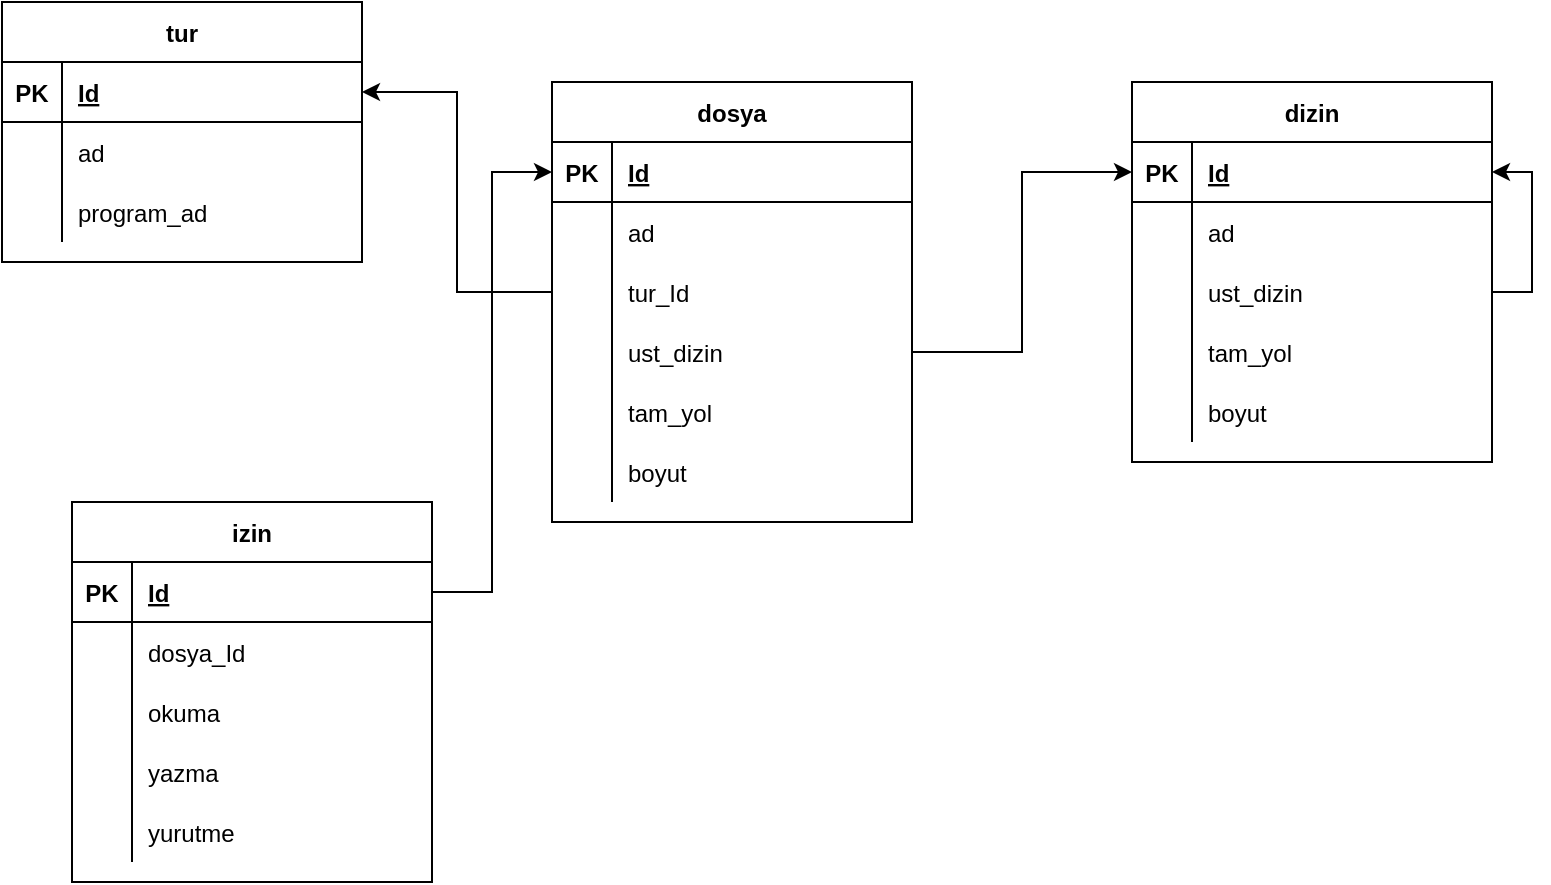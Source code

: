 <mxfile version="14.5.1" type="device"><diagram id="c-xdWrGRSOX-jKux3XmX" name="Page-1"><mxGraphModel dx="1386" dy="824" grid="1" gridSize="10" guides="1" tooltips="1" connect="1" arrows="1" fold="1" page="1" pageScale="1" pageWidth="1600" pageHeight="900" math="0" shadow="0"><root><mxCell id="0"/><mxCell id="1" parent="0"/><mxCell id="PK-Ll8tOthlzsYD9Vwx7-5" value="dosya" style="shape=table;startSize=30;container=1;collapsible=1;childLayout=tableLayout;fixedRows=1;rowLines=0;fontStyle=1;align=center;resizeLast=1;" vertex="1" parent="1"><mxGeometry x="675" y="250" width="180" height="220" as="geometry"/></mxCell><mxCell id="PK-Ll8tOthlzsYD9Vwx7-6" value="" style="shape=partialRectangle;collapsible=0;dropTarget=0;pointerEvents=0;fillColor=none;top=0;left=0;bottom=1;right=0;points=[[0,0.5],[1,0.5]];portConstraint=eastwest;" vertex="1" parent="PK-Ll8tOthlzsYD9Vwx7-5"><mxGeometry y="30" width="180" height="30" as="geometry"/></mxCell><mxCell id="PK-Ll8tOthlzsYD9Vwx7-7" value="PK" style="shape=partialRectangle;connectable=0;fillColor=none;top=0;left=0;bottom=0;right=0;fontStyle=1;overflow=hidden;" vertex="1" parent="PK-Ll8tOthlzsYD9Vwx7-6"><mxGeometry width="30" height="30" as="geometry"/></mxCell><mxCell id="PK-Ll8tOthlzsYD9Vwx7-8" value="Id" style="shape=partialRectangle;connectable=0;fillColor=none;top=0;left=0;bottom=0;right=0;align=left;spacingLeft=6;fontStyle=5;overflow=hidden;" vertex="1" parent="PK-Ll8tOthlzsYD9Vwx7-6"><mxGeometry x="30" width="150" height="30" as="geometry"/></mxCell><mxCell id="PK-Ll8tOthlzsYD9Vwx7-9" value="" style="shape=partialRectangle;collapsible=0;dropTarget=0;pointerEvents=0;fillColor=none;top=0;left=0;bottom=0;right=0;points=[[0,0.5],[1,0.5]];portConstraint=eastwest;" vertex="1" parent="PK-Ll8tOthlzsYD9Vwx7-5"><mxGeometry y="60" width="180" height="30" as="geometry"/></mxCell><mxCell id="PK-Ll8tOthlzsYD9Vwx7-10" value="" style="shape=partialRectangle;connectable=0;fillColor=none;top=0;left=0;bottom=0;right=0;editable=1;overflow=hidden;" vertex="1" parent="PK-Ll8tOthlzsYD9Vwx7-9"><mxGeometry width="30" height="30" as="geometry"/></mxCell><mxCell id="PK-Ll8tOthlzsYD9Vwx7-11" value="ad" style="shape=partialRectangle;connectable=0;fillColor=none;top=0;left=0;bottom=0;right=0;align=left;spacingLeft=6;overflow=hidden;" vertex="1" parent="PK-Ll8tOthlzsYD9Vwx7-9"><mxGeometry x="30" width="150" height="30" as="geometry"/></mxCell><mxCell id="PK-Ll8tOthlzsYD9Vwx7-59" value="" style="shape=partialRectangle;collapsible=0;dropTarget=0;pointerEvents=0;fillColor=none;top=0;left=0;bottom=0;right=0;points=[[0,0.5],[1,0.5]];portConstraint=eastwest;" vertex="1" parent="PK-Ll8tOthlzsYD9Vwx7-5"><mxGeometry y="90" width="180" height="30" as="geometry"/></mxCell><mxCell id="PK-Ll8tOthlzsYD9Vwx7-60" value="" style="shape=partialRectangle;connectable=0;fillColor=none;top=0;left=0;bottom=0;right=0;editable=1;overflow=hidden;" vertex="1" parent="PK-Ll8tOthlzsYD9Vwx7-59"><mxGeometry width="30" height="30" as="geometry"/></mxCell><mxCell id="PK-Ll8tOthlzsYD9Vwx7-61" value="tur_Id" style="shape=partialRectangle;connectable=0;fillColor=none;top=0;left=0;bottom=0;right=0;align=left;spacingLeft=6;overflow=hidden;" vertex="1" parent="PK-Ll8tOthlzsYD9Vwx7-59"><mxGeometry x="30" width="150" height="30" as="geometry"/></mxCell><mxCell id="PK-Ll8tOthlzsYD9Vwx7-12" value="" style="shape=partialRectangle;collapsible=0;dropTarget=0;pointerEvents=0;fillColor=none;top=0;left=0;bottom=0;right=0;points=[[0,0.5],[1,0.5]];portConstraint=eastwest;" vertex="1" parent="PK-Ll8tOthlzsYD9Vwx7-5"><mxGeometry y="120" width="180" height="30" as="geometry"/></mxCell><mxCell id="PK-Ll8tOthlzsYD9Vwx7-13" value="" style="shape=partialRectangle;connectable=0;fillColor=none;top=0;left=0;bottom=0;right=0;editable=1;overflow=hidden;" vertex="1" parent="PK-Ll8tOthlzsYD9Vwx7-12"><mxGeometry width="30" height="30" as="geometry"/></mxCell><mxCell id="PK-Ll8tOthlzsYD9Vwx7-14" value="ust_dizin" style="shape=partialRectangle;connectable=0;fillColor=none;top=0;left=0;bottom=0;right=0;align=left;spacingLeft=6;overflow=hidden;" vertex="1" parent="PK-Ll8tOthlzsYD9Vwx7-12"><mxGeometry x="30" width="150" height="30" as="geometry"/></mxCell><mxCell id="PK-Ll8tOthlzsYD9Vwx7-15" value="" style="shape=partialRectangle;collapsible=0;dropTarget=0;pointerEvents=0;fillColor=none;top=0;left=0;bottom=0;right=0;points=[[0,0.5],[1,0.5]];portConstraint=eastwest;" vertex="1" parent="PK-Ll8tOthlzsYD9Vwx7-5"><mxGeometry y="150" width="180" height="30" as="geometry"/></mxCell><mxCell id="PK-Ll8tOthlzsYD9Vwx7-16" value="" style="shape=partialRectangle;connectable=0;fillColor=none;top=0;left=0;bottom=0;right=0;editable=1;overflow=hidden;" vertex="1" parent="PK-Ll8tOthlzsYD9Vwx7-15"><mxGeometry width="30" height="30" as="geometry"/></mxCell><mxCell id="PK-Ll8tOthlzsYD9Vwx7-17" value="tam_yol" style="shape=partialRectangle;connectable=0;fillColor=none;top=0;left=0;bottom=0;right=0;align=left;spacingLeft=6;overflow=hidden;" vertex="1" parent="PK-Ll8tOthlzsYD9Vwx7-15"><mxGeometry x="30" width="150" height="30" as="geometry"/></mxCell><mxCell id="PK-Ll8tOthlzsYD9Vwx7-18" value="" style="shape=partialRectangle;collapsible=0;dropTarget=0;pointerEvents=0;fillColor=none;top=0;left=0;bottom=0;right=0;points=[[0,0.5],[1,0.5]];portConstraint=eastwest;" vertex="1" parent="PK-Ll8tOthlzsYD9Vwx7-5"><mxGeometry y="180" width="180" height="30" as="geometry"/></mxCell><mxCell id="PK-Ll8tOthlzsYD9Vwx7-19" value="" style="shape=partialRectangle;connectable=0;fillColor=none;top=0;left=0;bottom=0;right=0;editable=1;overflow=hidden;" vertex="1" parent="PK-Ll8tOthlzsYD9Vwx7-18"><mxGeometry width="30" height="30" as="geometry"/></mxCell><mxCell id="PK-Ll8tOthlzsYD9Vwx7-20" value="boyut" style="shape=partialRectangle;connectable=0;fillColor=none;top=0;left=0;bottom=0;right=0;align=left;spacingLeft=6;overflow=hidden;" vertex="1" parent="PK-Ll8tOthlzsYD9Vwx7-18"><mxGeometry x="30" width="150" height="30" as="geometry"/></mxCell><mxCell id="PK-Ll8tOthlzsYD9Vwx7-21" value="dizin" style="shape=table;startSize=30;container=1;collapsible=1;childLayout=tableLayout;fixedRows=1;rowLines=0;fontStyle=1;align=center;resizeLast=1;" vertex="1" parent="1"><mxGeometry x="965" y="250" width="180" height="190" as="geometry"/></mxCell><mxCell id="PK-Ll8tOthlzsYD9Vwx7-22" value="" style="shape=partialRectangle;collapsible=0;dropTarget=0;pointerEvents=0;fillColor=none;top=0;left=0;bottom=1;right=0;points=[[0,0.5],[1,0.5]];portConstraint=eastwest;" vertex="1" parent="PK-Ll8tOthlzsYD9Vwx7-21"><mxGeometry y="30" width="180" height="30" as="geometry"/></mxCell><mxCell id="PK-Ll8tOthlzsYD9Vwx7-23" value="PK" style="shape=partialRectangle;connectable=0;fillColor=none;top=0;left=0;bottom=0;right=0;fontStyle=1;overflow=hidden;" vertex="1" parent="PK-Ll8tOthlzsYD9Vwx7-22"><mxGeometry width="30" height="30" as="geometry"/></mxCell><mxCell id="PK-Ll8tOthlzsYD9Vwx7-24" value="Id" style="shape=partialRectangle;connectable=0;fillColor=none;top=0;left=0;bottom=0;right=0;align=left;spacingLeft=6;fontStyle=5;overflow=hidden;" vertex="1" parent="PK-Ll8tOthlzsYD9Vwx7-22"><mxGeometry x="30" width="150" height="30" as="geometry"/></mxCell><mxCell id="PK-Ll8tOthlzsYD9Vwx7-25" value="" style="shape=partialRectangle;collapsible=0;dropTarget=0;pointerEvents=0;fillColor=none;top=0;left=0;bottom=0;right=0;points=[[0,0.5],[1,0.5]];portConstraint=eastwest;" vertex="1" parent="PK-Ll8tOthlzsYD9Vwx7-21"><mxGeometry y="60" width="180" height="30" as="geometry"/></mxCell><mxCell id="PK-Ll8tOthlzsYD9Vwx7-26" value="" style="shape=partialRectangle;connectable=0;fillColor=none;top=0;left=0;bottom=0;right=0;editable=1;overflow=hidden;" vertex="1" parent="PK-Ll8tOthlzsYD9Vwx7-25"><mxGeometry width="30" height="30" as="geometry"/></mxCell><mxCell id="PK-Ll8tOthlzsYD9Vwx7-27" value="ad" style="shape=partialRectangle;connectable=0;fillColor=none;top=0;left=0;bottom=0;right=0;align=left;spacingLeft=6;overflow=hidden;" vertex="1" parent="PK-Ll8tOthlzsYD9Vwx7-25"><mxGeometry x="30" width="150" height="30" as="geometry"/></mxCell><mxCell id="PK-Ll8tOthlzsYD9Vwx7-56" style="edgeStyle=orthogonalEdgeStyle;rounded=0;orthogonalLoop=1;jettySize=auto;html=1;entryX=1;entryY=0.5;entryDx=0;entryDy=0;exitX=1;exitY=0.5;exitDx=0;exitDy=0;" edge="1" parent="PK-Ll8tOthlzsYD9Vwx7-21" source="PK-Ll8tOthlzsYD9Vwx7-28" target="PK-Ll8tOthlzsYD9Vwx7-22"><mxGeometry relative="1" as="geometry"/></mxCell><mxCell id="PK-Ll8tOthlzsYD9Vwx7-28" value="" style="shape=partialRectangle;collapsible=0;dropTarget=0;pointerEvents=0;fillColor=none;top=0;left=0;bottom=0;right=0;points=[[0,0.5],[1,0.5]];portConstraint=eastwest;" vertex="1" parent="PK-Ll8tOthlzsYD9Vwx7-21"><mxGeometry y="90" width="180" height="30" as="geometry"/></mxCell><mxCell id="PK-Ll8tOthlzsYD9Vwx7-29" value="" style="shape=partialRectangle;connectable=0;fillColor=none;top=0;left=0;bottom=0;right=0;editable=1;overflow=hidden;" vertex="1" parent="PK-Ll8tOthlzsYD9Vwx7-28"><mxGeometry width="30" height="30" as="geometry"/></mxCell><mxCell id="PK-Ll8tOthlzsYD9Vwx7-30" value="ust_dizin" style="shape=partialRectangle;connectable=0;fillColor=none;top=0;left=0;bottom=0;right=0;align=left;spacingLeft=6;overflow=hidden;" vertex="1" parent="PK-Ll8tOthlzsYD9Vwx7-28"><mxGeometry x="30" width="150" height="30" as="geometry"/></mxCell><mxCell id="PK-Ll8tOthlzsYD9Vwx7-31" value="" style="shape=partialRectangle;collapsible=0;dropTarget=0;pointerEvents=0;fillColor=none;top=0;left=0;bottom=0;right=0;points=[[0,0.5],[1,0.5]];portConstraint=eastwest;" vertex="1" parent="PK-Ll8tOthlzsYD9Vwx7-21"><mxGeometry y="120" width="180" height="30" as="geometry"/></mxCell><mxCell id="PK-Ll8tOthlzsYD9Vwx7-32" value="" style="shape=partialRectangle;connectable=0;fillColor=none;top=0;left=0;bottom=0;right=0;editable=1;overflow=hidden;" vertex="1" parent="PK-Ll8tOthlzsYD9Vwx7-31"><mxGeometry width="30" height="30" as="geometry"/></mxCell><mxCell id="PK-Ll8tOthlzsYD9Vwx7-33" value="tam_yol" style="shape=partialRectangle;connectable=0;fillColor=none;top=0;left=0;bottom=0;right=0;align=left;spacingLeft=6;overflow=hidden;" vertex="1" parent="PK-Ll8tOthlzsYD9Vwx7-31"><mxGeometry x="30" width="150" height="30" as="geometry"/></mxCell><mxCell id="PK-Ll8tOthlzsYD9Vwx7-34" value="" style="shape=partialRectangle;collapsible=0;dropTarget=0;pointerEvents=0;fillColor=none;top=0;left=0;bottom=0;right=0;points=[[0,0.5],[1,0.5]];portConstraint=eastwest;" vertex="1" parent="PK-Ll8tOthlzsYD9Vwx7-21"><mxGeometry y="150" width="180" height="30" as="geometry"/></mxCell><mxCell id="PK-Ll8tOthlzsYD9Vwx7-35" value="" style="shape=partialRectangle;connectable=0;fillColor=none;top=0;left=0;bottom=0;right=0;editable=1;overflow=hidden;" vertex="1" parent="PK-Ll8tOthlzsYD9Vwx7-34"><mxGeometry width="30" height="30" as="geometry"/></mxCell><mxCell id="PK-Ll8tOthlzsYD9Vwx7-36" value="boyut" style="shape=partialRectangle;connectable=0;fillColor=none;top=0;left=0;bottom=0;right=0;align=left;spacingLeft=6;overflow=hidden;" vertex="1" parent="PK-Ll8tOthlzsYD9Vwx7-34"><mxGeometry x="30" width="150" height="30" as="geometry"/></mxCell><mxCell id="PK-Ll8tOthlzsYD9Vwx7-58" style="edgeStyle=orthogonalEdgeStyle;rounded=0;orthogonalLoop=1;jettySize=auto;html=1;exitX=1;exitY=0.5;exitDx=0;exitDy=0;entryX=0;entryY=0.5;entryDx=0;entryDy=0;" edge="1" parent="1" source="PK-Ll8tOthlzsYD9Vwx7-38" target="PK-Ll8tOthlzsYD9Vwx7-6"><mxGeometry relative="1" as="geometry"/></mxCell><mxCell id="PK-Ll8tOthlzsYD9Vwx7-37" value="izin" style="shape=table;startSize=30;container=1;collapsible=1;childLayout=tableLayout;fixedRows=1;rowLines=0;fontStyle=1;align=center;resizeLast=1;" vertex="1" parent="1"><mxGeometry x="435" y="460" width="180" height="190" as="geometry"/></mxCell><mxCell id="PK-Ll8tOthlzsYD9Vwx7-38" value="" style="shape=partialRectangle;collapsible=0;dropTarget=0;pointerEvents=0;fillColor=none;top=0;left=0;bottom=1;right=0;points=[[0,0.5],[1,0.5]];portConstraint=eastwest;" vertex="1" parent="PK-Ll8tOthlzsYD9Vwx7-37"><mxGeometry y="30" width="180" height="30" as="geometry"/></mxCell><mxCell id="PK-Ll8tOthlzsYD9Vwx7-39" value="PK" style="shape=partialRectangle;connectable=0;fillColor=none;top=0;left=0;bottom=0;right=0;fontStyle=1;overflow=hidden;" vertex="1" parent="PK-Ll8tOthlzsYD9Vwx7-38"><mxGeometry width="30" height="30" as="geometry"/></mxCell><mxCell id="PK-Ll8tOthlzsYD9Vwx7-40" value="Id" style="shape=partialRectangle;connectable=0;fillColor=none;top=0;left=0;bottom=0;right=0;align=left;spacingLeft=6;fontStyle=5;overflow=hidden;" vertex="1" parent="PK-Ll8tOthlzsYD9Vwx7-38"><mxGeometry x="30" width="150" height="30" as="geometry"/></mxCell><mxCell id="PK-Ll8tOthlzsYD9Vwx7-41" value="" style="shape=partialRectangle;collapsible=0;dropTarget=0;pointerEvents=0;fillColor=none;top=0;left=0;bottom=0;right=0;points=[[0,0.5],[1,0.5]];portConstraint=eastwest;" vertex="1" parent="PK-Ll8tOthlzsYD9Vwx7-37"><mxGeometry y="60" width="180" height="30" as="geometry"/></mxCell><mxCell id="PK-Ll8tOthlzsYD9Vwx7-42" value="" style="shape=partialRectangle;connectable=0;fillColor=none;top=0;left=0;bottom=0;right=0;editable=1;overflow=hidden;" vertex="1" parent="PK-Ll8tOthlzsYD9Vwx7-41"><mxGeometry width="30" height="30" as="geometry"/></mxCell><mxCell id="PK-Ll8tOthlzsYD9Vwx7-43" value="dosya_Id" style="shape=partialRectangle;connectable=0;fillColor=none;top=0;left=0;bottom=0;right=0;align=left;spacingLeft=6;overflow=hidden;" vertex="1" parent="PK-Ll8tOthlzsYD9Vwx7-41"><mxGeometry x="30" width="150" height="30" as="geometry"/></mxCell><mxCell id="PK-Ll8tOthlzsYD9Vwx7-44" value="" style="shape=partialRectangle;collapsible=0;dropTarget=0;pointerEvents=0;fillColor=none;top=0;left=0;bottom=0;right=0;points=[[0,0.5],[1,0.5]];portConstraint=eastwest;" vertex="1" parent="PK-Ll8tOthlzsYD9Vwx7-37"><mxGeometry y="90" width="180" height="30" as="geometry"/></mxCell><mxCell id="PK-Ll8tOthlzsYD9Vwx7-45" value="" style="shape=partialRectangle;connectable=0;fillColor=none;top=0;left=0;bottom=0;right=0;editable=1;overflow=hidden;" vertex="1" parent="PK-Ll8tOthlzsYD9Vwx7-44"><mxGeometry width="30" height="30" as="geometry"/></mxCell><mxCell id="PK-Ll8tOthlzsYD9Vwx7-46" value="okuma" style="shape=partialRectangle;connectable=0;fillColor=none;top=0;left=0;bottom=0;right=0;align=left;spacingLeft=6;overflow=hidden;" vertex="1" parent="PK-Ll8tOthlzsYD9Vwx7-44"><mxGeometry x="30" width="150" height="30" as="geometry"/></mxCell><mxCell id="PK-Ll8tOthlzsYD9Vwx7-47" value="" style="shape=partialRectangle;collapsible=0;dropTarget=0;pointerEvents=0;fillColor=none;top=0;left=0;bottom=0;right=0;points=[[0,0.5],[1,0.5]];portConstraint=eastwest;" vertex="1" parent="PK-Ll8tOthlzsYD9Vwx7-37"><mxGeometry y="120" width="180" height="30" as="geometry"/></mxCell><mxCell id="PK-Ll8tOthlzsYD9Vwx7-48" value="" style="shape=partialRectangle;connectable=0;fillColor=none;top=0;left=0;bottom=0;right=0;editable=1;overflow=hidden;" vertex="1" parent="PK-Ll8tOthlzsYD9Vwx7-47"><mxGeometry width="30" height="30" as="geometry"/></mxCell><mxCell id="PK-Ll8tOthlzsYD9Vwx7-49" value="yazma" style="shape=partialRectangle;connectable=0;fillColor=none;top=0;left=0;bottom=0;right=0;align=left;spacingLeft=6;overflow=hidden;" vertex="1" parent="PK-Ll8tOthlzsYD9Vwx7-47"><mxGeometry x="30" width="150" height="30" as="geometry"/></mxCell><mxCell id="PK-Ll8tOthlzsYD9Vwx7-50" value="" style="shape=partialRectangle;collapsible=0;dropTarget=0;pointerEvents=0;fillColor=none;top=0;left=0;bottom=0;right=0;points=[[0,0.5],[1,0.5]];portConstraint=eastwest;" vertex="1" parent="PK-Ll8tOthlzsYD9Vwx7-37"><mxGeometry y="150" width="180" height="30" as="geometry"/></mxCell><mxCell id="PK-Ll8tOthlzsYD9Vwx7-51" value="" style="shape=partialRectangle;connectable=0;fillColor=none;top=0;left=0;bottom=0;right=0;editable=1;overflow=hidden;" vertex="1" parent="PK-Ll8tOthlzsYD9Vwx7-50"><mxGeometry width="30" height="30" as="geometry"/></mxCell><mxCell id="PK-Ll8tOthlzsYD9Vwx7-52" value="yurutme" style="shape=partialRectangle;connectable=0;fillColor=none;top=0;left=0;bottom=0;right=0;align=left;spacingLeft=6;overflow=hidden;" vertex="1" parent="PK-Ll8tOthlzsYD9Vwx7-50"><mxGeometry x="30" width="150" height="30" as="geometry"/></mxCell><mxCell id="PK-Ll8tOthlzsYD9Vwx7-57" style="edgeStyle=orthogonalEdgeStyle;rounded=0;orthogonalLoop=1;jettySize=auto;html=1;entryX=0;entryY=0.5;entryDx=0;entryDy=0;" edge="1" parent="1" source="PK-Ll8tOthlzsYD9Vwx7-12" target="PK-Ll8tOthlzsYD9Vwx7-22"><mxGeometry relative="1" as="geometry"/></mxCell><mxCell id="PK-Ll8tOthlzsYD9Vwx7-62" value="tur" style="shape=table;startSize=30;container=1;collapsible=1;childLayout=tableLayout;fixedRows=1;rowLines=0;fontStyle=1;align=center;resizeLast=1;" vertex="1" parent="1"><mxGeometry x="400" y="210" width="180" height="130" as="geometry"/></mxCell><mxCell id="PK-Ll8tOthlzsYD9Vwx7-63" value="" style="shape=partialRectangle;collapsible=0;dropTarget=0;pointerEvents=0;fillColor=none;top=0;left=0;bottom=1;right=0;points=[[0,0.5],[1,0.5]];portConstraint=eastwest;" vertex="1" parent="PK-Ll8tOthlzsYD9Vwx7-62"><mxGeometry y="30" width="180" height="30" as="geometry"/></mxCell><mxCell id="PK-Ll8tOthlzsYD9Vwx7-64" value="PK" style="shape=partialRectangle;connectable=0;fillColor=none;top=0;left=0;bottom=0;right=0;fontStyle=1;overflow=hidden;" vertex="1" parent="PK-Ll8tOthlzsYD9Vwx7-63"><mxGeometry width="30" height="30" as="geometry"/></mxCell><mxCell id="PK-Ll8tOthlzsYD9Vwx7-65" value="Id" style="shape=partialRectangle;connectable=0;fillColor=none;top=0;left=0;bottom=0;right=0;align=left;spacingLeft=6;fontStyle=5;overflow=hidden;" vertex="1" parent="PK-Ll8tOthlzsYD9Vwx7-63"><mxGeometry x="30" width="150" height="30" as="geometry"/></mxCell><mxCell id="PK-Ll8tOthlzsYD9Vwx7-66" value="" style="shape=partialRectangle;collapsible=0;dropTarget=0;pointerEvents=0;fillColor=none;top=0;left=0;bottom=0;right=0;points=[[0,0.5],[1,0.5]];portConstraint=eastwest;" vertex="1" parent="PK-Ll8tOthlzsYD9Vwx7-62"><mxGeometry y="60" width="180" height="30" as="geometry"/></mxCell><mxCell id="PK-Ll8tOthlzsYD9Vwx7-67" value="" style="shape=partialRectangle;connectable=0;fillColor=none;top=0;left=0;bottom=0;right=0;editable=1;overflow=hidden;" vertex="1" parent="PK-Ll8tOthlzsYD9Vwx7-66"><mxGeometry width="30" height="30" as="geometry"/></mxCell><mxCell id="PK-Ll8tOthlzsYD9Vwx7-68" value="ad" style="shape=partialRectangle;connectable=0;fillColor=none;top=0;left=0;bottom=0;right=0;align=left;spacingLeft=6;overflow=hidden;" vertex="1" parent="PK-Ll8tOthlzsYD9Vwx7-66"><mxGeometry x="30" width="150" height="30" as="geometry"/></mxCell><mxCell id="PK-Ll8tOthlzsYD9Vwx7-69" value="" style="shape=partialRectangle;collapsible=0;dropTarget=0;pointerEvents=0;fillColor=none;top=0;left=0;bottom=0;right=0;points=[[0,0.5],[1,0.5]];portConstraint=eastwest;" vertex="1" parent="PK-Ll8tOthlzsYD9Vwx7-62"><mxGeometry y="90" width="180" height="30" as="geometry"/></mxCell><mxCell id="PK-Ll8tOthlzsYD9Vwx7-70" value="" style="shape=partialRectangle;connectable=0;fillColor=none;top=0;left=0;bottom=0;right=0;editable=1;overflow=hidden;" vertex="1" parent="PK-Ll8tOthlzsYD9Vwx7-69"><mxGeometry width="30" height="30" as="geometry"/></mxCell><mxCell id="PK-Ll8tOthlzsYD9Vwx7-71" value="program_ad" style="shape=partialRectangle;connectable=0;fillColor=none;top=0;left=0;bottom=0;right=0;align=left;spacingLeft=6;overflow=hidden;" vertex="1" parent="PK-Ll8tOthlzsYD9Vwx7-69"><mxGeometry x="30" width="150" height="30" as="geometry"/></mxCell><mxCell id="PK-Ll8tOthlzsYD9Vwx7-78" style="edgeStyle=orthogonalEdgeStyle;rounded=0;orthogonalLoop=1;jettySize=auto;html=1;exitX=0;exitY=0.5;exitDx=0;exitDy=0;entryX=1;entryY=0.5;entryDx=0;entryDy=0;" edge="1" parent="1" source="PK-Ll8tOthlzsYD9Vwx7-59" target="PK-Ll8tOthlzsYD9Vwx7-63"><mxGeometry relative="1" as="geometry"/></mxCell></root></mxGraphModel></diagram></mxfile>